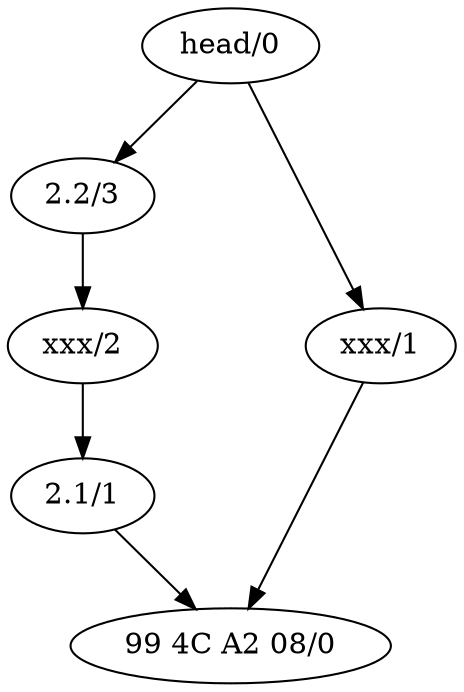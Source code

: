     digraph graphname {
        //rankdir=LR;  // Rank Direction Left to Right

        nodesep=1.0 // increases the separation between nodes
        edge [];
        //splines = true;

        n_000[label="head/0"];
n_001[label="2.2/3"];
n_002[label="xxx/2"];
n_003[label="2.1/1"];
n_004[label="99 4C A2 08/0"];
n_005[label="xxx/1"];
        n_000 -> n_001
n_000 -> n_005
n_001 -> n_002
n_002 -> n_003
n_003 -> n_004
n_005 -> n_004
    }
    